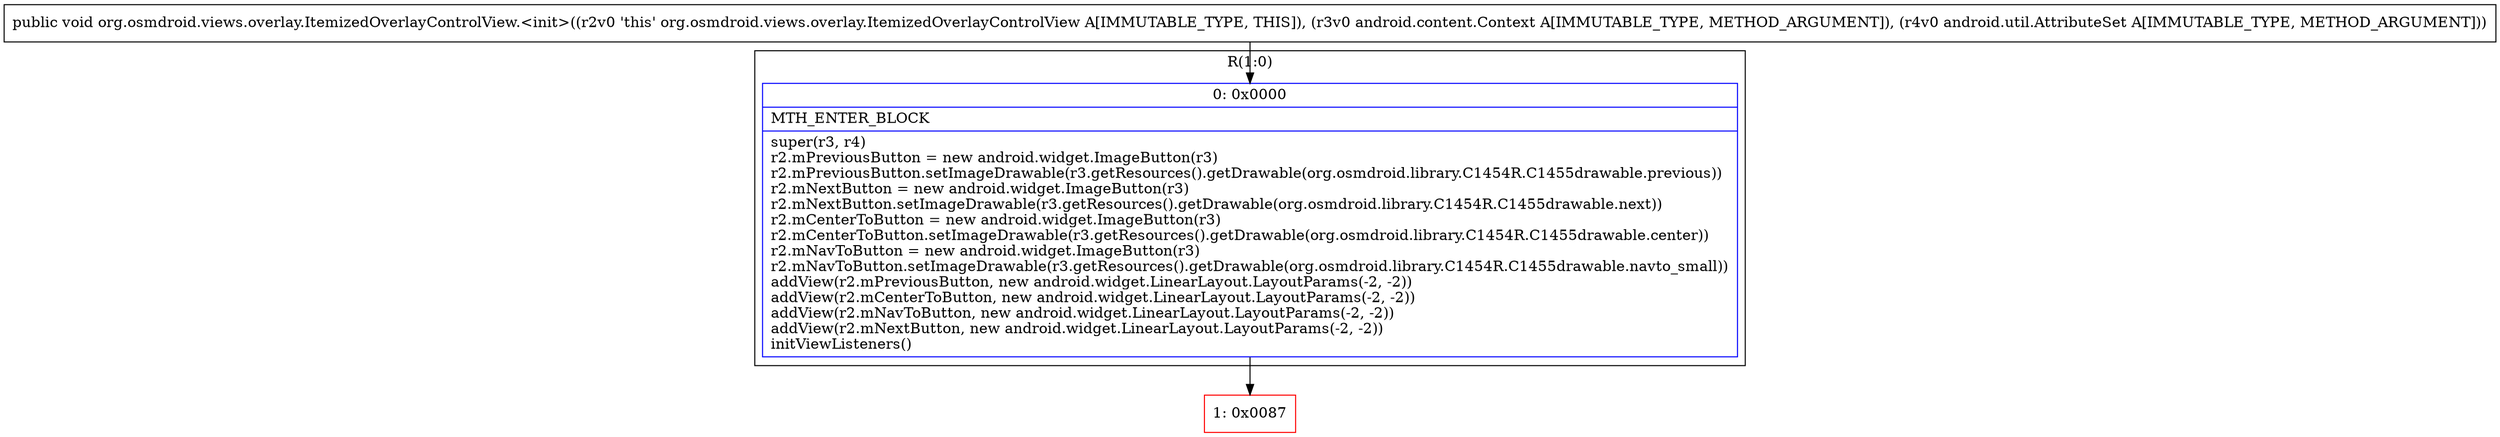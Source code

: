 digraph "CFG fororg.osmdroid.views.overlay.ItemizedOverlayControlView.\<init\>(Landroid\/content\/Context;Landroid\/util\/AttributeSet;)V" {
subgraph cluster_Region_146381591 {
label = "R(1:0)";
node [shape=record,color=blue];
Node_0 [shape=record,label="{0\:\ 0x0000|MTH_ENTER_BLOCK\l|super(r3, r4)\lr2.mPreviousButton = new android.widget.ImageButton(r3)\lr2.mPreviousButton.setImageDrawable(r3.getResources().getDrawable(org.osmdroid.library.C1454R.C1455drawable.previous))\lr2.mNextButton = new android.widget.ImageButton(r3)\lr2.mNextButton.setImageDrawable(r3.getResources().getDrawable(org.osmdroid.library.C1454R.C1455drawable.next))\lr2.mCenterToButton = new android.widget.ImageButton(r3)\lr2.mCenterToButton.setImageDrawable(r3.getResources().getDrawable(org.osmdroid.library.C1454R.C1455drawable.center))\lr2.mNavToButton = new android.widget.ImageButton(r3)\lr2.mNavToButton.setImageDrawable(r3.getResources().getDrawable(org.osmdroid.library.C1454R.C1455drawable.navto_small))\laddView(r2.mPreviousButton, new android.widget.LinearLayout.LayoutParams(\-2, \-2))\laddView(r2.mCenterToButton, new android.widget.LinearLayout.LayoutParams(\-2, \-2))\laddView(r2.mNavToButton, new android.widget.LinearLayout.LayoutParams(\-2, \-2))\laddView(r2.mNextButton, new android.widget.LinearLayout.LayoutParams(\-2, \-2))\linitViewListeners()\l}"];
}
Node_1 [shape=record,color=red,label="{1\:\ 0x0087}"];
MethodNode[shape=record,label="{public void org.osmdroid.views.overlay.ItemizedOverlayControlView.\<init\>((r2v0 'this' org.osmdroid.views.overlay.ItemizedOverlayControlView A[IMMUTABLE_TYPE, THIS]), (r3v0 android.content.Context A[IMMUTABLE_TYPE, METHOD_ARGUMENT]), (r4v0 android.util.AttributeSet A[IMMUTABLE_TYPE, METHOD_ARGUMENT])) }"];
MethodNode -> Node_0;
Node_0 -> Node_1;
}

